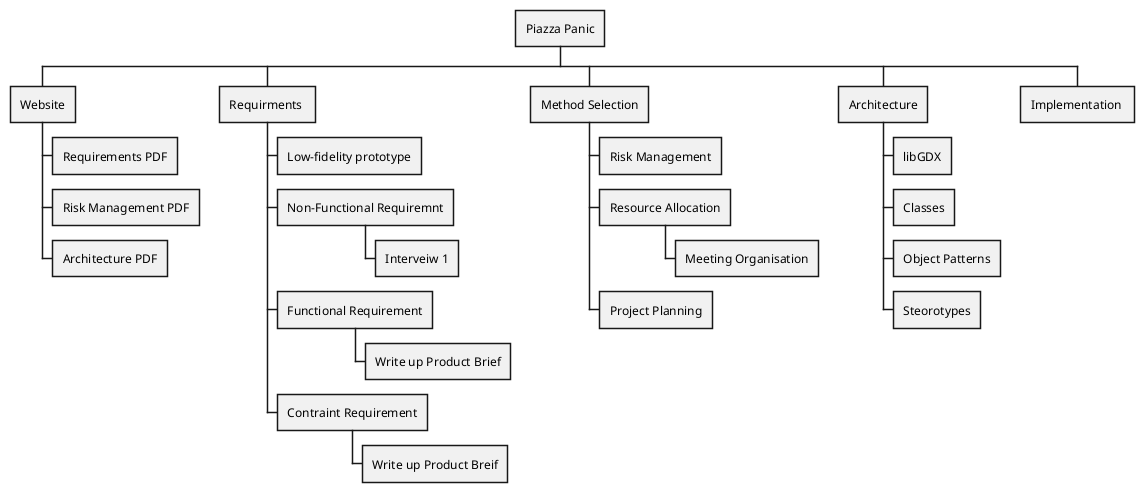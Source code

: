 @startwbs T12_Project_Breakdown
* Piazza Panic
** Website
*** Requirements PDF
*** Risk Management PDF
*** Architecture PDF
** Requirments 
*** Low-fidelity prototype
*** Non-Functional Requiremnt
**** Interveiw 1
*** Functional Requirement
**** Write up Product Brief
*** Contraint Requirement
**** Write up Product Breif
** Method Selection
*** Risk Management
*** Resource Allocation
**** Meeting Organisation
*** Project Planning
** Architecture
*** libGDX
*** Classes
*** Object Patterns
*** Steorotypes
** Implementation 
@endwbs

